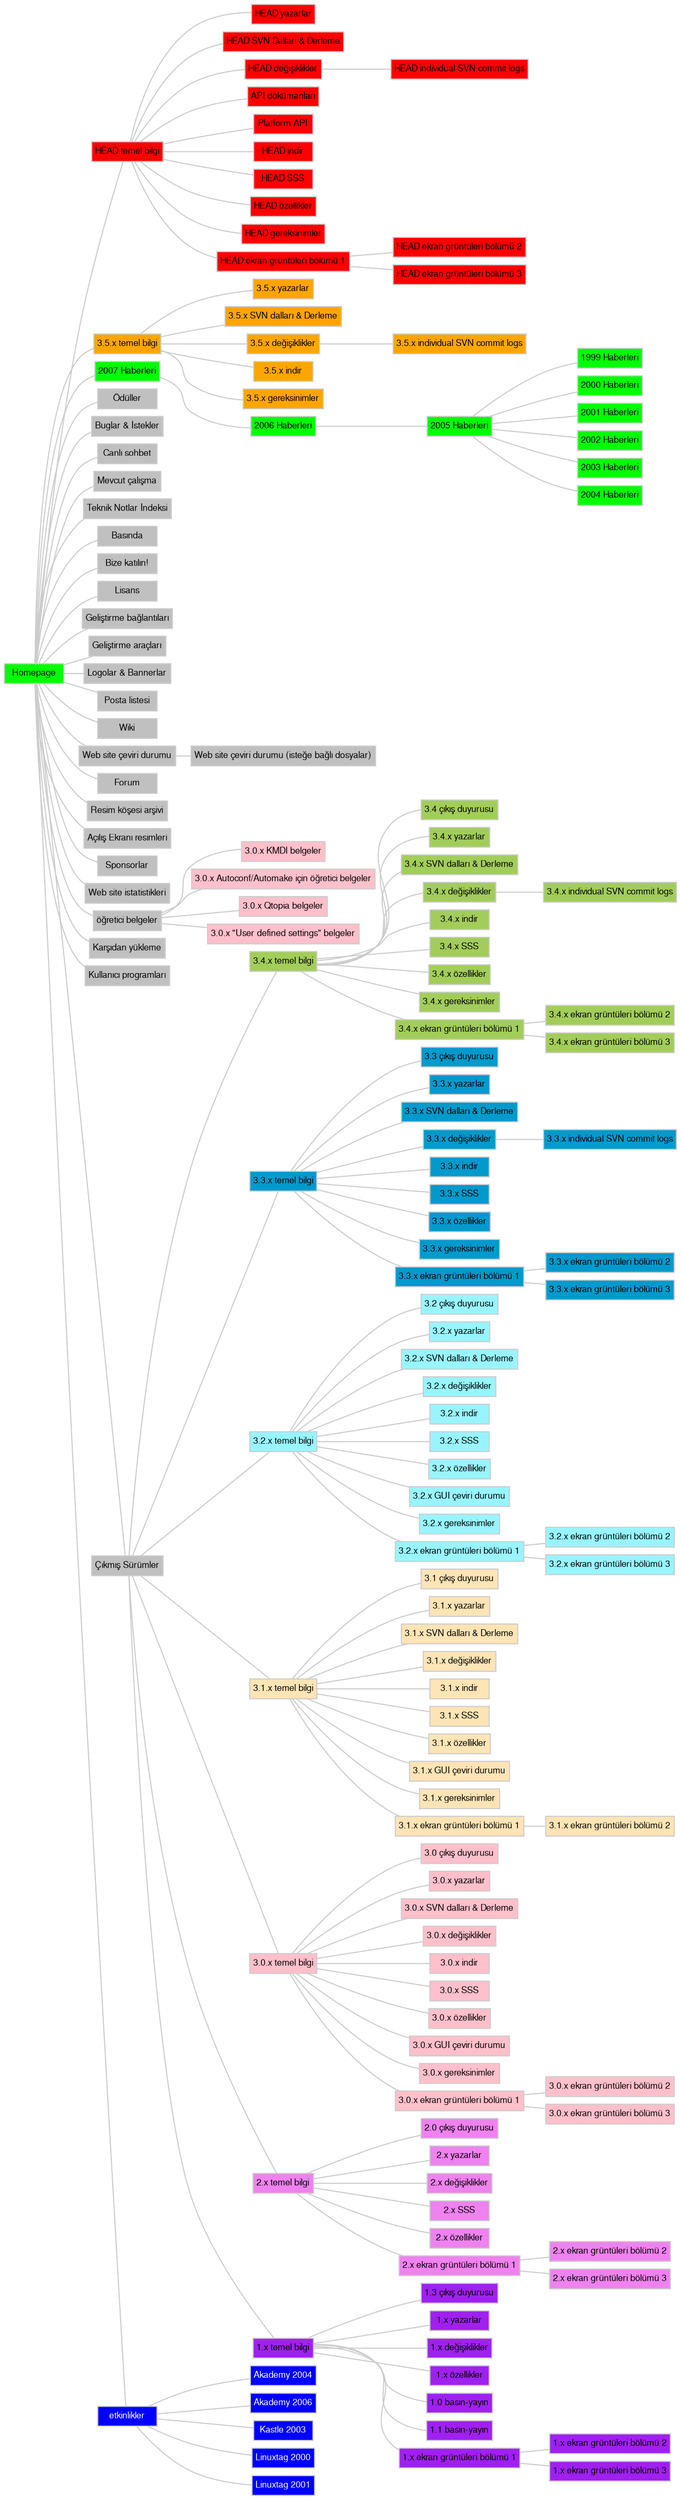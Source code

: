 digraph G {
  fontpath="/usr/X11R6/lib/X11/fonts/truetype";
  charset="utf-8";
  rankdir="LR";
  ranksep="0.2";
  nodesep="0.1";
  overlap="false";
  node [shape="box",color="#cccccc",fontname="FreeSans", fontsize="8",fontcolor="#000000" margin="0.04" height="0.25"];
  edge [color="#cccccc",arrowhead="none"];
  21 [label="HEAD yazarlar", URL="../index.html?filename=HEAD/authors.html", fillcolor="red", fontcolor="", style="filled"];
  27 -> 21;
  22 [label="HEAD SVN Dalları &amp; Derleme", URL="../index.html?filename=HEAD/branches_compiling.html", fillcolor="red", fontcolor="", style="filled"];
  27 -> 22;
  159 [label="HEAD individual SVN commit logs", URL="../index.html?filename=HEAD/ChangeLog.html", fillcolor="red", fontcolor="", style="filled"];
  29 -> 159;
  29 [label="HEAD değişiklikler", URL="../index.html?filename=HEAD/changes.html", fillcolor="red", fontcolor="", style="filled"];
  27 -> 29;
  136 [label="API dökümanları", URL="../HEAD/doc/api/", fillcolor="red", fontcolor="", style="filled"];
  27 -> 136;
  139 [label="Platform API", URL="../HEAD/doc/platform/", fillcolor="red", fontcolor="", style="filled"];
  27 -> 139;
  24 [label="HEAD indir", URL="../index.html?filename=HEAD/download.html", fillcolor="red", fontcolor="", style="filled"];
  27 -> 24;
  31 [label="HEAD SSS", URL="../index.html?filename=HEAD/faq.html", fillcolor="red", fontcolor="", style="filled"];
  27 -> 31;
  30 [label="HEAD özellikler", URL="../index.html?filename=HEAD/features.html", fillcolor="red", fontcolor="", style="filled"];
  27 -> 30;
  27 [label="HEAD temel bilgi", URL="../index.html?filename=HEAD/kdevelop.html", fillcolor="red", fontcolor="", style="filled"];
  1 -> 27;
  23 [label="HEAD gereksinimler", URL="../index.html?filename=HEAD/requirements.html", fillcolor="red", fontcolor="", style="filled"];
  27 -> 23;
  32 [label="HEAD ekran grüntüleri bölümü 1", URL="../index.html?filename=HEAD/screenshots1.html", fillcolor="red", fontcolor="", style="filled"];
  27 -> 32;
  33 [label="HEAD ekran grüntüleri bölümü 2", URL="../index.html?filename=HEAD/screenshots2.html", fillcolor="red", fontcolor="", style="filled"];
  32 -> 33;
  34 [label="HEAD ekran grüntüleri bölümü 3", URL="../index.html?filename=HEAD/screenshots3.html", fillcolor="red", fontcolor="", style="filled"];
  32 -> 34;
  211 [label="3.5.x yazarlar", URL="../index.html?filename=3.5/authors.html", fillcolor="orange", fontcolor="", style="filled"];
  209 -> 211;
  212 [label="3.5.x SVN dalları &amp; Derleme", URL="../index.html?filename=3.5/branches_compiling.html", fillcolor="orange", fontcolor="", style="filled"];
  209 -> 212;
  213 [label="3.5.x individual SVN commit logs", URL="../index.html?filename=3.5/ChangeLog.html", fillcolor="orange", fontcolor="", style="filled"];
  214 -> 213;
  214 [label="3.5.x değişiklikler", URL="../index.html?filename=3.5/changes.html", fillcolor="orange", fontcolor="", style="filled"];
  209 -> 214;
  217 [label="3.5.x indir", URL="../index.html?filename=3.5/download.html", fillcolor="orange", fontcolor="", style="filled"];
  209 -> 217;
  209 [label="3.5.x temel bilgi", URL="../index.html?filename=3.5/kdevelop.html", fillcolor="orange", fontcolor="", style="filled"];
  1 -> 209;
  220 [label="3.5.x gereksinimler", URL="../index.html?filename=3.5/requirements.html", fillcolor="orange", fontcolor="", style="filled"];
  209 -> 220;
  1 [label="Homepage", URL="../index.html?filename=main.html", fillcolor="green", fontcolor="", style="filled"];
  38 [label="1999 Haberleri", URL="../index.html?filename=main1999.html", fillcolor="green", fontcolor="", style="filled"];
  177 -> 38;
  39 [label="2000 Haberleri", URL="../index.html?filename=main2000.html", fillcolor="green", fontcolor="", style="filled"];
  177 -> 39;
  40 [label="2001 Haberleri", URL="../index.html?filename=main2001.html", fillcolor="green", fontcolor="", style="filled"];
  177 -> 40;
  41 [label="2002 Haberleri", URL="../index.html?filename=main2002.html", fillcolor="green", fontcolor="", style="filled"];
  177 -> 41;
  42 [label="2003 Haberleri", URL="../index.html?filename=main2003.html", fillcolor="green", fontcolor="", style="filled"];
  177 -> 42;
  118 [label="2004 Haberleri", URL="../index.html?filename=main2004.html", fillcolor="green", fontcolor="", style="filled"];
  177 -> 118;
  177 [label="2005 Haberleri", URL="../index.html?filename=main2005.html", fillcolor="green", fontcolor="", style="filled"];
  180 -> 177;
  180 [label="2006 Haberleri", URL="../index.html?filename=main2006.html", fillcolor="green", fontcolor="", style="filled"];
  225 -> 180;
  225 [label="2007 Haberleri", URL="../index.html?filename=main2007.html", fillcolor="green", fontcolor="", style="filled"];
  1 -> 225;
  15 [label="Ödüller", URL="../index.html?filename=awards.html", fillcolor="gray", fontcolor="", style="filled"];
  1 -> 15;
  5 [label="Buglar &amp; İstekler", URL="../index.html?filename=bugs.html", fillcolor="gray", fontcolor="", style="filled"];
  1 -> 5;
  135 [label="Canlı sohbet", URL="../chat/", fillcolor="gray", fontcolor="", style="filled"];
  1 -> 135;
  105 [label="Mevcut çalışma", URL="../index.html?filename=current_work.html", fillcolor="gray", fontcolor="", style="filled"];
  1 -> 105;
  117 [label="Teknik Notlar İndeksi", URL="../index.html?filename=doc/technotes/index.html", fillcolor="gray", fontcolor="", style="filled"];
  1 -> 117;
  36 [label="Basında", URL="../index.html?filename=in_the_press.html", fillcolor="gray", fontcolor="", style="filled"];
  1 -> 36;
  16 [label="Bize katılın!", URL="../index.html?filename=join-the-team.html", fillcolor="gray", fontcolor="", style="filled"];
  1 -> 16;
  37 [label="Lisans", URL="../index.html?filename=license.html", fillcolor="gray", fontcolor="", style="filled"];
  1 -> 37;
  7 [label="Geliştirme bağlantıları", URL="../index.html?filename=links_development.html", fillcolor="gray", fontcolor="", style="filled"];
  1 -> 7;
  11 [label="Geliştirme araçları", URL="../index.html?filename=links_tools.html", fillcolor="gray", fontcolor="", style="filled"];
  1 -> 11;
  13 [label="Logolar &amp; Bannerlar", URL="../index.html?filename=logos_banners.html", fillcolor="gray", fontcolor="", style="filled"];
  1 -> 13;
  17 [label="Posta listesi", URL="../index.html?filename=mailinglist.html", fillcolor="gray", fontcolor="", style="filled"];
  1 -> 17;
  134 [label="Wiki", URL="../mediawiki/", fillcolor="gray", fontcolor="", style="filled"];
  1 -> 134;
  112 [label="Web site çeviri durumu (isteğe bağlı dosyalar)", URL="../index.html?filename=optional_files_translation_status.html", fillcolor="gray", fontcolor="", style="filled"];
  111 -> 112;
  137 [label="Forum", URL="../phorum5/", fillcolor="gray", fontcolor="", style="filled"];
  1 -> 137;
  43 [label="Resim köşesi arşivi", URL="../index.html?filename=pic_corner.html", fillcolor="gray", fontcolor="", style="filled"];
  1 -> 43;
  44 [label="Açılış Ekranı resimleri", URL="../index.html?filename=splashscreens.html", fillcolor="gray", fontcolor="", style="filled"];
  1 -> 44;
  8 [label="Sponsorlar", URL="../index.html?filename=sponsors.html", fillcolor="gray", fontcolor="", style="filled"];
  1 -> 8;
  45 [label="Web site istatistikleri", URL="../index.html?filename=stats.html", fillcolor="gray", fontcolor="", style="filled"];
  1 -> 45;
  103 [label="öğretici belgeler", URL="../index.html?filename=tutorials.html", fillcolor="gray", fontcolor="", style="filled"];
  1 -> 103;
  18 [label="Karşıdan yükleme", URL="../index.html?filename=upload.html", fillcolor="gray", fontcolor="", style="filled"];
  1 -> 18;
  9 [label="Kullanıcı programları", URL="../index.html?filename=users.html", fillcolor="gray", fontcolor="", style="filled"];
  1 -> 9;
  12 [label="Çıkmış Sürümler", URL="../index.html?filename=versions.html", fillcolor="gray", fontcolor="", style="filled"];
  1 -> 12;
  111 [label="Web site çeviri durumu", URL="../index.html?filename=website_translation_status.html", fillcolor="gray", fontcolor="", style="filled"];
  1 -> 111;
  162 [label="3.4 çıkış duyurusu", URL="../index.html?filename=3.4/announce-kdevelop-3.4.html", fillcolor="darkolivegreen3", fontcolor="", style="filled"];
  161 -> 162;
  163 [label="3.4.x yazarlar", URL="../index.html?filename=3.4/authors.html", fillcolor="darkolivegreen3", fontcolor="", style="filled"];
  161 -> 163;
  164 [label="3.4.x SVN dalları &amp; Derleme", URL="../index.html?filename=3.4/branches_compiling.html", fillcolor="darkolivegreen3", fontcolor="", style="filled"];
  161 -> 164;
  165 [label="3.4.x individual SVN commit logs", URL="../index.html?filename=3.4/ChangeLog.html", fillcolor="darkolivegreen3", fontcolor="", style="filled"];
  166 -> 165;
  166 [label="3.4.x değişiklikler", URL="../index.html?filename=3.4/changes.html", fillcolor="darkolivegreen3", fontcolor="", style="filled"];
  161 -> 166;
  168 [label="3.4.x indir", URL="../index.html?filename=3.4/download.html", fillcolor="darkolivegreen3", fontcolor="", style="filled"];
  161 -> 168;
  169 [label="3.4.x SSS", URL="../index.html?filename=3.4/faq.html", fillcolor="darkolivegreen3", fontcolor="", style="filled"];
  161 -> 169;
  170 [label="3.4.x özellikler", URL="../index.html?filename=3.4/features.html", fillcolor="darkolivegreen3", fontcolor="", style="filled"];
  161 -> 170;
  161 [label="3.4.x temel bilgi", URL="../index.html?filename=3.4/kdevelop.html", fillcolor="darkolivegreen3", fontcolor="", style="filled"];
  12 -> 161;
  172 [label="3.4.x gereksinimler", URL="../index.html?filename=3.4/requirements.html", fillcolor="darkolivegreen3", fontcolor="", style="filled"];
  161 -> 172;
  173 [label="3.4.x ekran grüntüleri bölümü 1", URL="../index.html?filename=3.4/screenshots1.html", fillcolor="darkolivegreen3", fontcolor="", style="filled"];
  161 -> 173;
  174 [label="3.4.x ekran grüntüleri bölümü 2", URL="../index.html?filename=3.4/screenshots2.html", fillcolor="darkolivegreen3", fontcolor="", style="filled"];
  173 -> 174;
  175 [label="3.4.x ekran grüntüleri bölümü 3", URL="../index.html?filename=3.4/screenshots3.html", fillcolor="darkolivegreen3", fontcolor="", style="filled"];
  173 -> 175;
  144 [label="3.3 çıkış duyurusu", URL="../index.html?filename=3.3/announce-kdevelop-3.3.html", fillcolor="deepskyblue3", fontcolor="", style="filled"];
  143 -> 144;
  145 [label="3.3.x yazarlar", URL="../index.html?filename=3.3/authors.html", fillcolor="deepskyblue3", fontcolor="", style="filled"];
  143 -> 145;
  146 [label="3.3.x SVN dalları &amp; Derleme", URL="../index.html?filename=3.3/branches_compiling.html", fillcolor="deepskyblue3", fontcolor="", style="filled"];
  143 -> 146;
  158 [label="3.3.x individual SVN commit logs", URL="../index.html?filename=3.3/ChangeLog.html", fillcolor="deepskyblue3", fontcolor="", style="filled"];
  147 -> 158;
  147 [label="3.3.x değişiklikler", URL="../index.html?filename=3.3/changes.html", fillcolor="deepskyblue3", fontcolor="", style="filled"];
  143 -> 147;
  149 [label="3.3.x indir", URL="../index.html?filename=3.3/download.html", fillcolor="deepskyblue3", fontcolor="", style="filled"];
  143 -> 149;
  150 [label="3.3.x SSS", URL="../index.html?filename=3.3/faq.html", fillcolor="deepskyblue3", fontcolor="", style="filled"];
  143 -> 150;
  151 [label="3.3.x özellikler", URL="../index.html?filename=3.3/features.html", fillcolor="deepskyblue3", fontcolor="", style="filled"];
  143 -> 151;
  143 [label="3.3.x temel bilgi", URL="../index.html?filename=3.3/kdevelop.html", fillcolor="deepskyblue3", fontcolor="", style="filled"];
  12 -> 143;
  153 [label="3.3.x gereksinimler", URL="../index.html?filename=3.3/requirements.html", fillcolor="deepskyblue3", fontcolor="", style="filled"];
  143 -> 153;
  154 [label="3.3.x ekran grüntüleri bölümü 1", URL="../index.html?filename=3.3/screenshots1.html", fillcolor="deepskyblue3", fontcolor="", style="filled"];
  143 -> 154;
  155 [label="3.3.x ekran grüntüleri bölümü 2", URL="../index.html?filename=3.3/screenshots2.html", fillcolor="deepskyblue3", fontcolor="", style="filled"];
  154 -> 155;
  156 [label="3.3.x ekran grüntüleri bölümü 3", URL="../index.html?filename=3.3/screenshots3.html", fillcolor="deepskyblue3", fontcolor="", style="filled"];
  154 -> 156;
  120 [label="3.2 çıkış duyurusu", URL="../index.html?filename=3.2/announce-kdevelop-3.2.html", fillcolor="cadetblue1", fontcolor="", style="filled"];
  119 -> 120;
  121 [label="3.2.x yazarlar", URL="../index.html?filename=3.2/authors.html", fillcolor="cadetblue1", fontcolor="", style="filled"];
  119 -> 121;
  122 [label="3.2.x SVN dalları &amp; Derleme", URL="../index.html?filename=3.2/branches_compiling.html", fillcolor="cadetblue1", fontcolor="", style="filled"];
  119 -> 122;
  123 [label="3.2.x değişiklikler", URL="../index.html?filename=3.2/changes.html", fillcolor="cadetblue1", fontcolor="", style="filled"];
  119 -> 123;
  125 [label="3.2.x indir", URL="../index.html?filename=3.2/download.html", fillcolor="cadetblue1", fontcolor="", style="filled"];
  119 -> 125;
  126 [label="3.2.x SSS", URL="../index.html?filename=3.2/faq.html", fillcolor="cadetblue1", fontcolor="", style="filled"];
  119 -> 126;
  127 [label="3.2.x özellikler", URL="../index.html?filename=3.2/features.html", fillcolor="cadetblue1", fontcolor="", style="filled"];
  119 -> 127;
  119 [label="3.2.x temel bilgi", URL="../index.html?filename=3.2/kdevelop.html", fillcolor="cadetblue1", fontcolor="", style="filled"];
  12 -> 119;
  128 [label="3.2.x GUI çeviri durumu", URL="../index.html?filename=3.2/kdevelop_po_status.html", fillcolor="cadetblue1", fontcolor="", style="filled"];
  119 -> 128;
  133 [label="3.2.x gereksinimler", URL="../index.html?filename=3.2/requirements.html", fillcolor="cadetblue1", fontcolor="", style="filled"];
  119 -> 133;
  129 [label="3.2.x ekran grüntüleri bölümü 1", URL="../index.html?filename=3.2/screenshots1.html", fillcolor="cadetblue1", fontcolor="", style="filled"];
  119 -> 129;
  130 [label="3.2.x ekran grüntüleri bölümü 2", URL="../index.html?filename=3.2/screenshots2.html", fillcolor="cadetblue1", fontcolor="", style="filled"];
  129 -> 130;
  131 [label="3.2.x ekran grüntüleri bölümü 3", URL="../index.html?filename=3.2/screenshots3.html", fillcolor="cadetblue1", fontcolor="", style="filled"];
  129 -> 131;
  88 [label="3.1 çıkış duyurusu", URL="../index.html?filename=3.1/announce-kdevelop-3.1.html", fillcolor="moccasin", fontcolor="", style="filled"];
  4 -> 88;
  77 [label="3.1.x yazarlar", URL="../index.html?filename=3.1/authors.html", fillcolor="moccasin", fontcolor="", style="filled"];
  4 -> 77;
  78 [label="3.1.x SVN dalları &amp; Derleme", URL="../index.html?filename=3.1/branches_compiling.html", fillcolor="moccasin", fontcolor="", style="filled"];
  4 -> 78;
  89 [label="3.1.x değişiklikler", URL="../index.html?filename=3.1/changes.html", fillcolor="moccasin", fontcolor="", style="filled"];
  4 -> 89;
  80 [label="3.1.x indir", URL="../index.html?filename=3.1/download.html", fillcolor="moccasin", fontcolor="", style="filled"];
  4 -> 80;
  90 [label="3.1.x SSS", URL="../index.html?filename=3.1/faq.html", fillcolor="moccasin", fontcolor="", style="filled"];
  4 -> 90;
  91 [label="3.1.x özellikler", URL="../index.html?filename=3.1/features.html", fillcolor="moccasin", fontcolor="", style="filled"];
  4 -> 91;
  4 [label="3.1.x temel bilgi", URL="../index.html?filename=3.1/kdevelop.html", fillcolor="moccasin", fontcolor="", style="filled"];
  12 -> 4;
  81 [label="3.1.x GUI çeviri durumu", URL="../index.html?filename=3.1/kdevelop_po_status.html", fillcolor="moccasin", fontcolor="", style="filled"];
  4 -> 81;
  82 [label="3.1.x gereksinimler", URL="../index.html?filename=3.1/requirements.html", fillcolor="moccasin", fontcolor="", style="filled"];
  4 -> 82;
  92 [label="3.1.x ekran grüntüleri bölümü 1", URL="../index.html?filename=3.1/screenshots1.html", fillcolor="moccasin", fontcolor="", style="filled"];
  4 -> 92;
  93 [label="3.1.x ekran grüntüleri bölümü 2", URL="../index.html?filename=3.1/screenshots2.html", fillcolor="moccasin", fontcolor="", style="filled"];
  92 -> 93;
  62 [label="3.0 çıkış duyurusu", URL="../index.html?filename=3.0/announce-kdevelop-3.0.html", fillcolor="pink", fontcolor="", style="filled"];
  3 -> 62;
  69 [label="3.0.x yazarlar", URL="../index.html?filename=3.0/authors.html", fillcolor="pink", fontcolor="", style="filled"];
  3 -> 69;
  73 [label="3.0.x SVN dalları &amp; Derleme", URL="../index.html?filename=3.0/branches_compiling.html", fillcolor="pink", fontcolor="", style="filled"];
  3 -> 73;
  63 [label="3.0.x değişiklikler", URL="../index.html?filename=3.0/changes.html", fillcolor="pink", fontcolor="", style="filled"];
  3 -> 63;
  140 [label="3.0.x KMDI belgeler", URL="../3.0/doc/kmditutorial/index.html", fillcolor="pink", fontcolor="", style="filled"];
  103 -> 140;
  76 [label="3.0.x Autoconf/Automake için öğretici belgeler", URL="../index.html?filename=3.0/doc/tutorial_autoconf.html", fillcolor="pink", fontcolor="", style="filled"];
  103 -> 76;
  141 [label="3.0.x Qtopia belgeler", URL="../3.0/doc/tutorial_qtopia/index.html", fillcolor="pink", fontcolor="", style="filled"];
  103 -> 141;
  142 [label="3.0.x \"User defined settings\" belgeler", URL="../3.0/doc/tutorial_settings/index.html", fillcolor="pink", fontcolor="", style="filled"];
  103 -> 142;
  74 [label="3.0.x indir", URL="../index.html?filename=3.0/download.html", fillcolor="pink", fontcolor="", style="filled"];
  3 -> 74;
  64 [label="3.0.x SSS", URL="../index.html?filename=3.0/faq.html", fillcolor="pink", fontcolor="", style="filled"];
  3 -> 64;
  71 [label="3.0.x özellikler", URL="../index.html?filename=3.0/features.html", fillcolor="pink", fontcolor="", style="filled"];
  3 -> 71;
  3 [label="3.0.x temel bilgi", URL="../index.html?filename=3.0/kdevelop.html", fillcolor="pink", fontcolor="", style="filled"];
  12 -> 3;
  160 [label="3.0.x GUI çeviri durumu", URL="../index.html?filename=3.0/kdevelop_po_status.html", fillcolor="pink", fontcolor="", style="filled"];
  3 -> 160;
  72 [label="3.0.x gereksinimler", URL="../index.html?filename=3.0/requirements.html", fillcolor="pink", fontcolor="", style="filled"];
  3 -> 72;
  66 [label="3.0.x ekran grüntüleri bölümü 1", URL="../index.html?filename=3.0/screenshots1.html", fillcolor="pink", fontcolor="", style="filled"];
  3 -> 66;
  67 [label="3.0.x ekran grüntüleri bölümü 2", URL="../index.html?filename=3.0/screenshots2.html", fillcolor="pink", fontcolor="", style="filled"];
  66 -> 67;
  68 [label="3.0.x ekran grüntüleri bölümü 3", URL="../index.html?filename=3.0/screenshots3.html", fillcolor="pink", fontcolor="", style="filled"];
  66 -> 68;
  54 [label="2.0 çıkış duyurusu", URL="../index.html?filename=2.1/announce-kdevelop-2.0.html", fillcolor="violet", fontcolor="", style="filled"];
  20 -> 54;
  55 [label="2.x yazarlar", URL="../index.html?filename=2.1/authors.html", fillcolor="violet", fontcolor="", style="filled"];
  20 -> 55;
  56 [label="2.x değişiklikler", URL="../index.html?filename=2.1/changes.html", fillcolor="violet", fontcolor="", style="filled"];
  20 -> 56;
  57 [label="2.x SSS", URL="../index.html?filename=2.1/faq.html", fillcolor="violet", fontcolor="", style="filled"];
  20 -> 57;
  58 [label="2.x özellikler", URL="../index.html?filename=2.1/features.html", fillcolor="violet", fontcolor="", style="filled"];
  20 -> 58;
  20 [label="2.x temel bilgi", URL="../index.html?filename=2.1/kdevelop.html", fillcolor="violet", fontcolor="", style="filled"];
  12 -> 20;
  59 [label="2.x ekran grüntüleri bölümü 1", URL="../index.html?filename=2.1/screenshots1.html", fillcolor="violet", fontcolor="", style="filled"];
  20 -> 59;
  60 [label="2.x ekran grüntüleri bölümü 2", URL="../index.html?filename=2.1/screenshots2.html", fillcolor="violet", fontcolor="", style="filled"];
  59 -> 60;
  61 [label="2.x ekran grüntüleri bölümü 3", URL="../index.html?filename=2.1/screenshots3.html", fillcolor="violet", fontcolor="", style="filled"];
  59 -> 61;
  46 [label="1.3 çıkış duyurusu", URL="../index.html?filename=1.3/announce-kdevelop-1.3.html", fillcolor="purple", fontcolor="", style="filled"];
  19 -> 46;
  47 [label="1.x yazarlar", URL="../index.html?filename=1.3/authors.html", fillcolor="purple", fontcolor="", style="filled"];
  19 -> 47;
  48 [label="1.x değişiklikler", URL="../index.html?filename=1.3/changes.html", fillcolor="purple", fontcolor="", style="filled"];
  19 -> 48;
  49 [label="1.x özellikler", URL="../index.html?filename=1.3/features.html", fillcolor="purple", fontcolor="", style="filled"];
  19 -> 49;
  19 [label="1.x temel bilgi", URL="../index.html?filename=1.3/kdevelop.html", fillcolor="purple", fontcolor="", style="filled"];
  12 -> 19;
  2 [label="1.0 basın-yayın", URL="../index.html?filename=1.3/pressrelease1.0.html", fillcolor="purple", fontcolor="", style="filled"];
  19 -> 2;
  50 [label="1.1 basın-yayın", URL="../index.html?filename=1.3/pressrelease1.1.html", fillcolor="purple", fontcolor="", style="filled"];
  19 -> 50;
  51 [label="1.x ekran grüntüleri bölümü 1", URL="../index.html?filename=1.3/screenshots1.html", fillcolor="purple", fontcolor="", style="filled"];
  19 -> 51;
  52 [label="1.x ekran grüntüleri bölümü 2", URL="../index.html?filename=1.3/screenshots2.html", fillcolor="purple", fontcolor="", style="filled"];
  51 -> 52;
  53 [label="1.x ekran grüntüleri bölümü 3", URL="../index.html?filename=1.3/screenshots3.html", fillcolor="purple", fontcolor="", style="filled"];
  51 -> 53;
  84 [label="etkinlikler", URL="../index.html?filename=events.html", fillcolor="blue", fontcolor="white", style="filled"];
  1 -> 84;
  114 [label="Akademy 2004", URL="../index.html?filename=events/akademy2004.html", fillcolor="blue", fontcolor="white", style="filled"];
  84 -> 114;
  178 [label="Akademy 2006", URL="../index.html?filename=events/akademy2006.html", fillcolor="blue", fontcolor="white", style="filled"];
  84 -> 178;
  87 [label="Kastle 2003", URL="../index.html?filename=events/kastle2003.html", fillcolor="blue", fontcolor="white", style="filled"];
  84 -> 87;
  85 [label="Linuxtag 2000", URL="../index.html?filename=events/linuxtag2000.html", fillcolor="blue", fontcolor="white", style="filled"];
  84 -> 85;
  86 [label="Linuxtag 2001", URL="../index.html?filename=events/linuxtag2001.html", fillcolor="blue", fontcolor="white", style="filled"];
  84 -> 86;
}